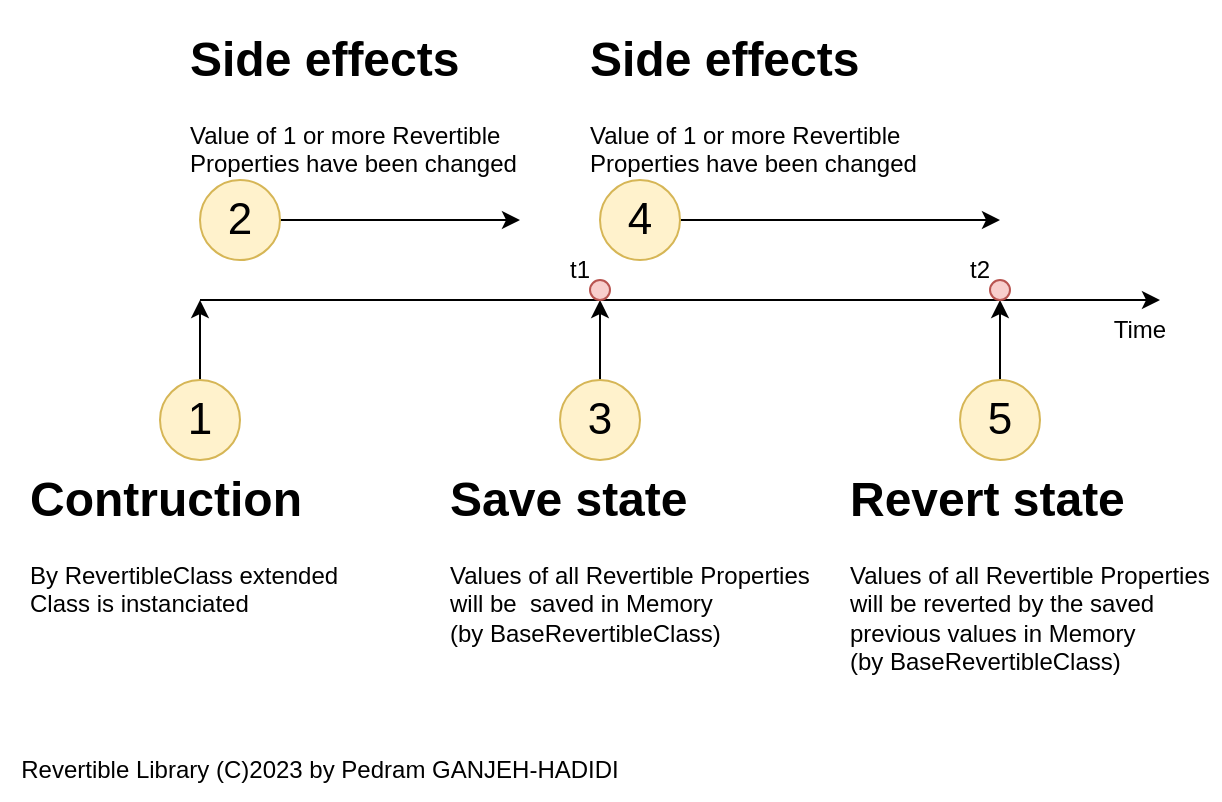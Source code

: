 <mxfile version="22.1.16" type="device">
  <diagram name="Seite-1" id="RuA8dJS9qZgODvVv4Pj8">
    <mxGraphModel dx="988" dy="570" grid="1" gridSize="10" guides="1" tooltips="1" connect="1" arrows="1" fold="1" page="1" pageScale="1" pageWidth="827" pageHeight="1169" math="0" shadow="0">
      <root>
        <mxCell id="0" />
        <mxCell id="1" parent="0" />
        <mxCell id="zdbZ0i6pbUNq0NnBW1Js-9" value="&lt;h1&gt;Side effects&lt;/h1&gt;&lt;p&gt;Value of 1 or more Revertible Properties have been changed&lt;/p&gt;" style="text;html=1;strokeColor=none;fillColor=none;spacing=5;spacingTop=-20;whiteSpace=wrap;overflow=hidden;rounded=0;" vertex="1" parent="1">
          <mxGeometry x="150" y="340" width="190" height="120" as="geometry" />
        </mxCell>
        <mxCell id="zdbZ0i6pbUNq0NnBW1Js-19" value="&lt;h1&gt;Side effects&lt;/h1&gt;&lt;p&gt;Value of 1 or more Revertible Properties have been changed&lt;/p&gt;" style="text;html=1;strokeColor=none;fillColor=none;spacing=5;spacingTop=-20;whiteSpace=wrap;overflow=hidden;rounded=0;" vertex="1" parent="1">
          <mxGeometry x="350" y="340" width="190" height="120" as="geometry" />
        </mxCell>
        <mxCell id="zdbZ0i6pbUNq0NnBW1Js-1" value="" style="endArrow=classic;html=1;rounded=0;" edge="1" parent="1">
          <mxGeometry width="50" height="50" relative="1" as="geometry">
            <mxPoint x="160" y="480" as="sourcePoint" />
            <mxPoint x="640" y="480" as="targetPoint" />
          </mxGeometry>
        </mxCell>
        <mxCell id="zdbZ0i6pbUNq0NnBW1Js-3" value="" style="endArrow=classic;html=1;rounded=0;" edge="1" parent="1">
          <mxGeometry width="50" height="50" relative="1" as="geometry">
            <mxPoint x="160" y="560" as="sourcePoint" />
            <mxPoint x="160" y="480" as="targetPoint" />
          </mxGeometry>
        </mxCell>
        <mxCell id="zdbZ0i6pbUNq0NnBW1Js-4" value="" style="endArrow=classic;html=1;rounded=0;" edge="1" parent="1">
          <mxGeometry width="50" height="50" relative="1" as="geometry">
            <mxPoint x="360" y="560" as="sourcePoint" />
            <mxPoint x="360" y="480" as="targetPoint" />
          </mxGeometry>
        </mxCell>
        <mxCell id="zdbZ0i6pbUNq0NnBW1Js-5" value="" style="endArrow=classic;html=1;rounded=0;" edge="1" parent="1">
          <mxGeometry width="50" height="50" relative="1" as="geometry">
            <mxPoint x="560" y="560" as="sourcePoint" />
            <mxPoint x="560" y="480" as="targetPoint" />
          </mxGeometry>
        </mxCell>
        <mxCell id="zdbZ0i6pbUNq0NnBW1Js-6" value="&lt;h1&gt;Contruction&lt;/h1&gt;&lt;p&gt;By RevertibleClass extended Class is instanciated&lt;br&gt;&lt;/p&gt;" style="text;html=1;strokeColor=none;fillColor=none;spacing=5;spacingTop=-20;whiteSpace=wrap;overflow=hidden;rounded=0;" vertex="1" parent="1">
          <mxGeometry x="70" y="560" width="190" height="120" as="geometry" />
        </mxCell>
        <mxCell id="zdbZ0i6pbUNq0NnBW1Js-7" value="" style="endArrow=classic;html=1;rounded=0;" edge="1" parent="1">
          <mxGeometry width="50" height="50" relative="1" as="geometry">
            <mxPoint x="160" y="440" as="sourcePoint" />
            <mxPoint x="320" y="440" as="targetPoint" />
          </mxGeometry>
        </mxCell>
        <mxCell id="zdbZ0i6pbUNq0NnBW1Js-10" value="1" style="ellipse;whiteSpace=wrap;html=1;fontSize=22;fillColor=#fff2cc;strokeColor=#d6b656;" vertex="1" parent="1">
          <mxGeometry x="140" y="520" width="40" height="40" as="geometry" />
        </mxCell>
        <mxCell id="zdbZ0i6pbUNq0NnBW1Js-11" value="&lt;h1&gt;Save state&lt;/h1&gt;&lt;p&gt;Values of all Revertible Properties will be&amp;nbsp; saved in Memory&lt;br&gt;(by BaseRevertibleClass)&lt;/p&gt;" style="text;html=1;strokeColor=none;fillColor=none;spacing=5;spacingTop=-20;whiteSpace=wrap;overflow=hidden;rounded=0;" vertex="1" parent="1">
          <mxGeometry x="280" y="560" width="190" height="120" as="geometry" />
        </mxCell>
        <mxCell id="zdbZ0i6pbUNq0NnBW1Js-12" value="Time" style="text;html=1;strokeColor=none;fillColor=none;align=center;verticalAlign=middle;whiteSpace=wrap;rounded=0;" vertex="1" parent="1">
          <mxGeometry x="600" y="480" width="60" height="30" as="geometry" />
        </mxCell>
        <mxCell id="zdbZ0i6pbUNq0NnBW1Js-14" value="2" style="ellipse;whiteSpace=wrap;html=1;fontSize=22;fillColor=#fff2cc;strokeColor=#d6b656;" vertex="1" parent="1">
          <mxGeometry x="160" y="420" width="40" height="40" as="geometry" />
        </mxCell>
        <mxCell id="zdbZ0i6pbUNq0NnBW1Js-15" value="3" style="ellipse;whiteSpace=wrap;html=1;fontSize=22;fillColor=#fff2cc;strokeColor=#d6b656;" vertex="1" parent="1">
          <mxGeometry x="340" y="520" width="40" height="40" as="geometry" />
        </mxCell>
        <mxCell id="zdbZ0i6pbUNq0NnBW1Js-18" value="" style="endArrow=classic;html=1;rounded=0;" edge="1" parent="1">
          <mxGeometry width="50" height="50" relative="1" as="geometry">
            <mxPoint x="360" y="440" as="sourcePoint" />
            <mxPoint x="560" y="440" as="targetPoint" />
          </mxGeometry>
        </mxCell>
        <mxCell id="zdbZ0i6pbUNq0NnBW1Js-20" value="4" style="ellipse;whiteSpace=wrap;html=1;fontSize=22;fillColor=#fff2cc;strokeColor=#d6b656;" vertex="1" parent="1">
          <mxGeometry x="360" y="420" width="40" height="40" as="geometry" />
        </mxCell>
        <mxCell id="zdbZ0i6pbUNq0NnBW1Js-21" value="&lt;h1&gt;Revert state&lt;/h1&gt;&lt;p&gt;Values of all Revertible Properties will be reverted by the saved previous values in Memory&lt;br&gt;(by BaseRevertibleClass)&lt;/p&gt;" style="text;html=1;strokeColor=none;fillColor=none;spacing=5;spacingTop=-20;whiteSpace=wrap;overflow=hidden;rounded=0;" vertex="1" parent="1">
          <mxGeometry x="480" y="560" width="190" height="120" as="geometry" />
        </mxCell>
        <mxCell id="zdbZ0i6pbUNq0NnBW1Js-22" value="5" style="ellipse;whiteSpace=wrap;html=1;fontSize=22;fillColor=#fff2cc;strokeColor=#d6b656;" vertex="1" parent="1">
          <mxGeometry x="540" y="520" width="40" height="40" as="geometry" />
        </mxCell>
        <mxCell id="zdbZ0i6pbUNq0NnBW1Js-24" value="t1" style="text;html=1;strokeColor=none;fillColor=none;align=center;verticalAlign=middle;whiteSpace=wrap;rounded=0;" vertex="1" parent="1">
          <mxGeometry x="320" y="450" width="60" height="30" as="geometry" />
        </mxCell>
        <mxCell id="zdbZ0i6pbUNq0NnBW1Js-28" value="" style="ellipse;whiteSpace=wrap;html=1;fillColor=#f8cecc;strokeColor=#b85450;" vertex="1" parent="1">
          <mxGeometry x="355" y="470" width="10" height="10" as="geometry" />
        </mxCell>
        <mxCell id="zdbZ0i6pbUNq0NnBW1Js-31" value="" style="ellipse;whiteSpace=wrap;html=1;fillColor=#f8cecc;strokeColor=#b85450;" vertex="1" parent="1">
          <mxGeometry x="555" y="470" width="10" height="10" as="geometry" />
        </mxCell>
        <mxCell id="zdbZ0i6pbUNq0NnBW1Js-32" value="t2" style="text;html=1;strokeColor=none;fillColor=none;align=center;verticalAlign=middle;whiteSpace=wrap;rounded=0;" vertex="1" parent="1">
          <mxGeometry x="520" y="450" width="60" height="30" as="geometry" />
        </mxCell>
        <mxCell id="zdbZ0i6pbUNq0NnBW1Js-33" value="Revertible Library (C)2023 by Pedram GANJEH-HADIDI" style="text;html=1;strokeColor=none;fillColor=none;align=center;verticalAlign=middle;whiteSpace=wrap;rounded=0;" vertex="1" parent="1">
          <mxGeometry x="60" y="700" width="320" height="30" as="geometry" />
        </mxCell>
      </root>
    </mxGraphModel>
  </diagram>
</mxfile>
